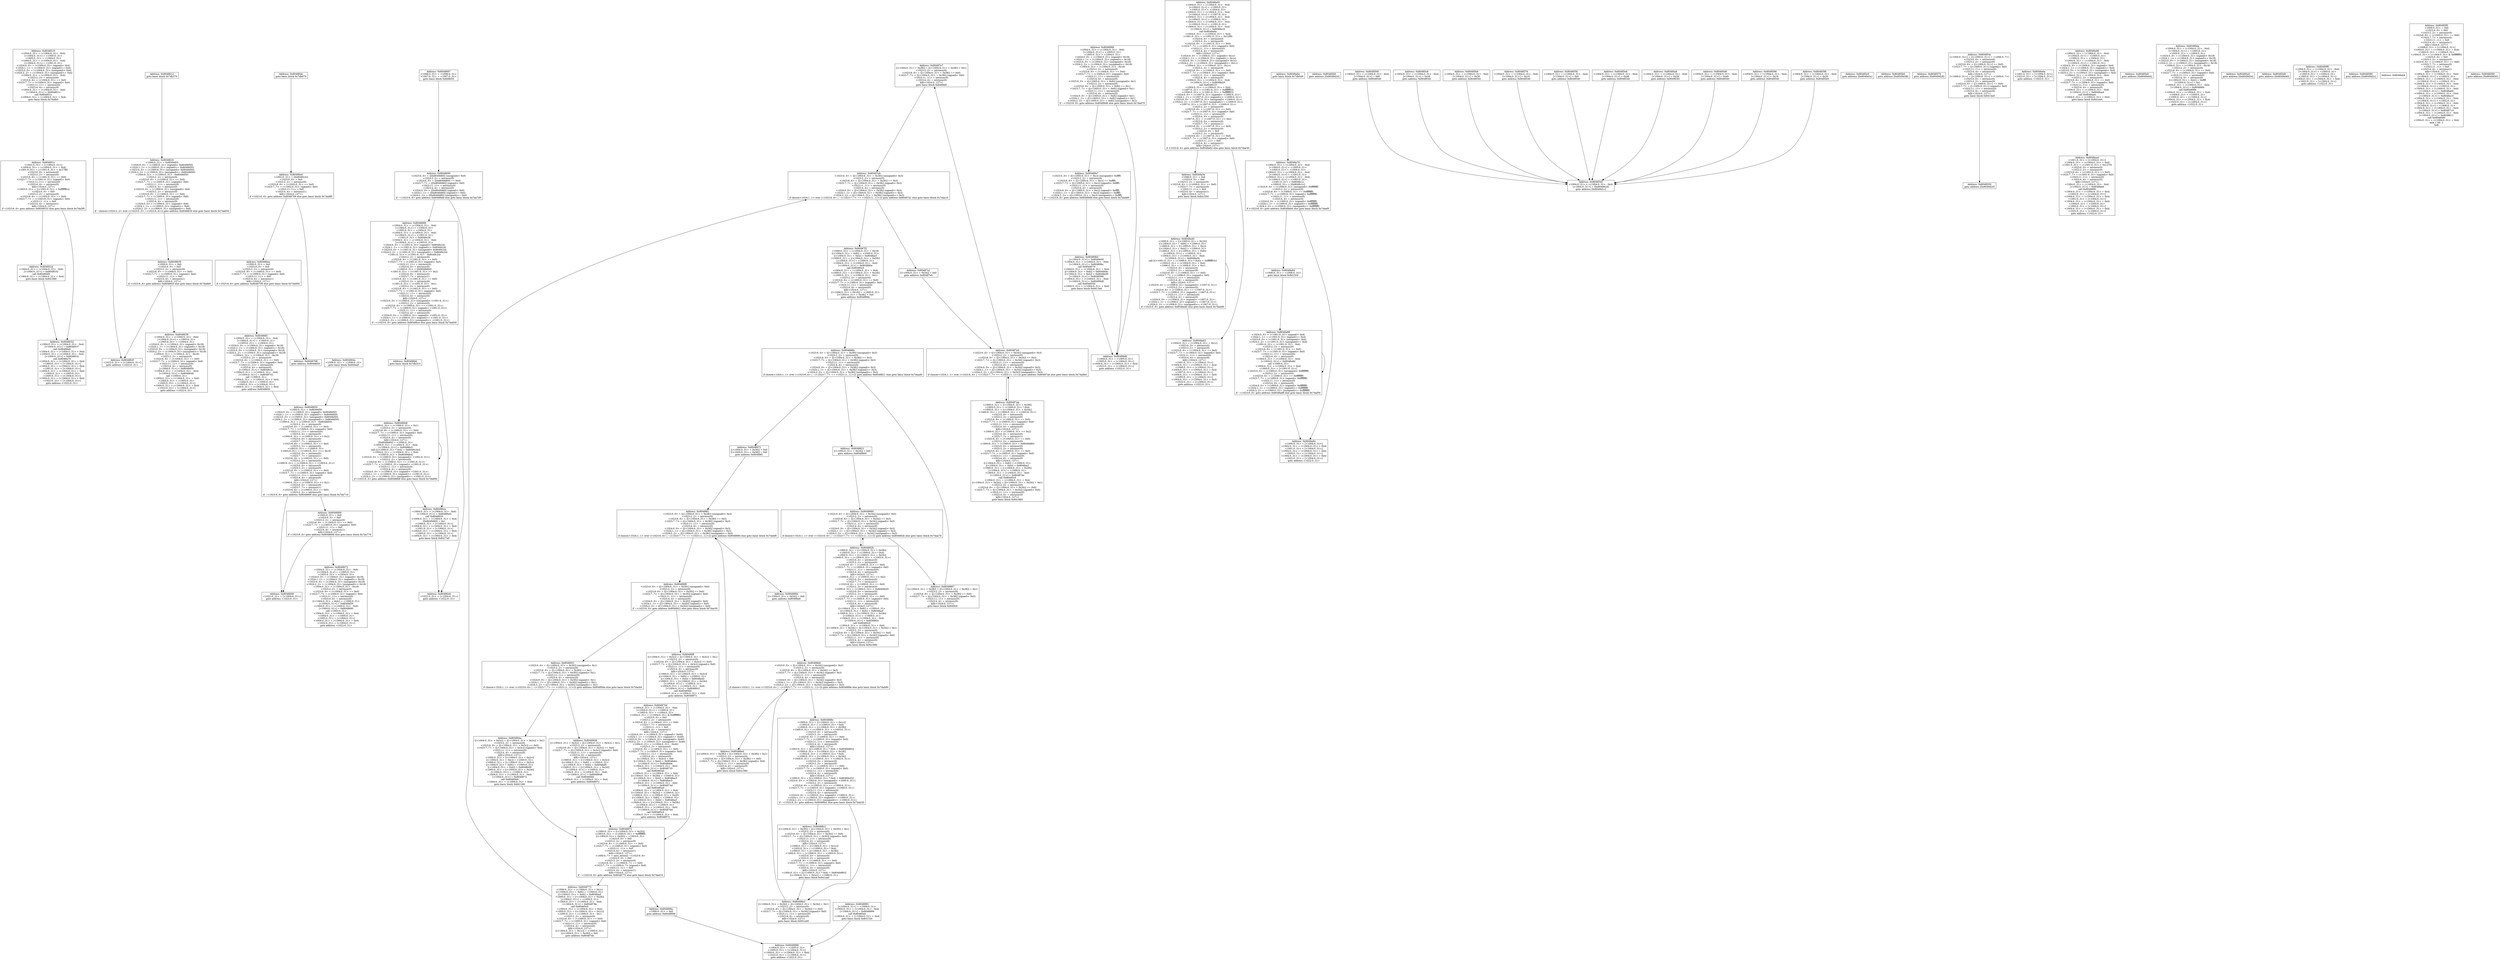 digraph Program0x7cbf80 {
basicBlock0x7da590 [shape=box,label="Address: 0x8048510\n<1004:0..31> = (<1004:0..31> - 0x4)\n[<1004:0..31>] = <1005:0..31>\n<1005:0..31> = <1004:0..31>\n<1004:0..31> = (<1004:0..31> - 0x4)\n[<1004:0..31>] = <1001:0..31>\n<1024:0..0> = (<1004:0..31> (signed)< 0x4)\n<1024:1..1> = (<1004:0..31> (signed)<= 0x4)\n<1023:0..0> = (<1004:0..31> (unsigned)< 0x4)\n<1024:2..2> = (<1004:0..31> (unsigned)<= 0x4)\n<1004:0..31> = (<1004:0..31> - 0x4)\n<1023:2..2> = intrinsic(0)\n<1023:6..6> = (<1004:0..31> == 0x0)\n<1023:7..7> = (<1004:0..31> (signed)< 0x0)\n<1023:11..11> = intrinsic(0)\n<1023:4..4> = intrinsic(0)\n<1004:0..31> = (<1004:0..31> - 0x4)\n[<1004:0..31>] = 0x804851c\ncall 0x804851c\n<1004:0..31> = (<1004:0..31> + 0x4)\ngoto basic block 0x7dafb0\n"];
basicBlock0x7da5f0 [shape=box,label="Address: 0x804852d\n<1004:0..31> = (<1004:0..31> - 0x4)\n[<1004:0..31>] = 0x8048532\ncall 0x8048560\n<1004:0..31> = (<1004:0..31> + 0x4)\ngoto basic block 0x841680\n"];
basicBlock0x7da650 [shape=box,label="Address: 0x804862f\n<1022:0..31> = [<1004:0..31>]\ngoto address <1022:0..31>\n"];
basicBlock0x7da6b0 [shape=box,label="Address: 0x8048639\n<1004:0..31> = (<1004:0..31> - 0x4)\n[<1004:0..31>] = <1005:0..31>\n<1005:0..31> = <1004:0..31>\n<1024:0..0> = (<1004:0..31> (signed)< 0x18)\n<1024:1..1> = (<1004:0..31> (signed)<= 0x18)\n<1023:0..0> = (<1004:0..31> (unsigned)< 0x18)\n<1024:2..2> = (<1004:0..31> (unsigned)<= 0x18)\n<1004:0..31> = (<1004:0..31> - 0x18)\n<1023:2..2> = intrinsic(0)\n<1023:6..6> = (<1004:0..31> == 0x0)\n<1023:7..7> = (<1004:0..31> (signed)< 0x0)\n<1023:11..11> = intrinsic(0)\n<1023:4..4> = intrinsic(0)\n[<1004:0..31>] = 0x8049d50\n<1004:0..31> = (<1004:0..31> - 0x4)\n[<1004:0..31>] = 0x8048648\ncall <1000:0..31>\n<1004:0..31> = (<1004:0..31> + 0x4)\n<1004:0..31> = <1005:0..31>\n<1005:0..31> = [<1004:0..31>]\n<1004:0..31> = (<1004:0..31> + 0x4)\n<1022:0..31> = [<1004:0..31>]\ngoto address <1022:0..31>\n"];
basicBlock0x7da710 [shape=box,label="Address: 0x8048668\n<1022:0..31> = [<1004:0..31>]\ngoto address <1022:0..31>\n"];
basicBlock0x7da770 [shape=box,label="Address: 0x8048672\n<1004:0..31> = (<1004:0..31> - 0x4)\n[<1004:0..31>] = <1005:0..31>\n<1005:0..31> = <1004:0..31>\n<1024:0..0> = (<1004:0..31> (signed)< 0x18)\n<1024:1..1> = (<1004:0..31> (signed)<= 0x18)\n<1023:0..0> = (<1004:0..31> (unsigned)< 0x18)\n<1024:2..2> = (<1004:0..31> (unsigned)<= 0x18)\n<1004:0..31> = (<1004:0..31> - 0x18)\n<1023:2..2> = intrinsic(0)\n<1023:6..6> = (<1004:0..31> == 0x0)\n<1023:7..7> = (<1004:0..31> (signed)< 0x0)\n<1023:11..11> = intrinsic(0)\n<1023:4..4> = intrinsic(0)\n[(<1004:0..31> + 0x4)] = <1000:0..31>\n[<1004:0..31>] = 0x8049d50\n<1004:0..31> = (<1004:0..31> - 0x4)\n[<1004:0..31>] = 0x8048685\ncall <1003:0..31>\n<1004:0..31> = (<1004:0..31> + 0x4)\n<1004:0..31> = <1005:0..31>\n<1005:0..31> = [<1004:0..31>]\n<1004:0..31> = (<1004:0..31> + 0x4)\n<1022:0..31> = [<1004:0..31>]\ngoto address <1022:0..31>\n"];
basicBlock0x7da7d0 [shape=box,label="Address: 0x8048699\n<1004:0..31> = (<1004:0..31> - 0x4)\n[<1004:0..31>] = <1005:0..31>\n<1005:0..31> = <1004:0..31>\n<1004:0..31> = (<1004:0..31> - 0x4)\n[<1004:0..31>] = <1001:0..31>\n<1001:0..31> = 0x8049c28\n<1004:0..31> = (<1004:0..31> - 0x4)\n[<1004:0..31>] = <1003:0..31>\n<1024:0..0> = (<1001:0..31> (signed)< 0x8049c24)\n<1024:1..1> = (<1001:0..31> (signed)<= 0x8049c24)\n<1023:0..0> = (<1001:0..31> (unsigned)< 0x8049c24)\n<1024:2..2> = (<1001:0..31> (unsigned)<= 0x8049c24)\n<1001:0..31> = (<1001:0..31> - 0x8049c24)\n<1023:2..2> = intrinsic(0)\n<1023:6..6> = (<1001:0..31> == 0x0)\n<1023:7..7> = (<1001:0..31> (signed)< 0x0)\n<1023:11..11> = intrinsic(0)\n<1023:4..4> = intrinsic(0)\n<1000:0..31> = [0x8049d64]\n<1001:0..31> = (<1001:0..31> >> 0x2)\n<1023:0..0> = intrinsic(0)\n<1023:7..7> = intrinsic(1)\n<1023:6..6> = (<1001:0..31> == 0x0)\n<1023:2..2> = intrinsic(0)\n<1001:0..31> = (<1001:0..31> - 0x1)\n<1023:2..2> = intrinsic(0)\n<1023:6..6> = (<1001:0..31> == 0x0)\n<1023:7..7> = (<1001:0..31> (signed)< 0x0)\n<1023:11..11> = intrinsic(0)\n<1023:4..4> = intrinsic(0)\nkill(<1024:0..127>)\n<1023:0..0> = (<1000:0..31> (unsigned)< <1001:0..31>)\n<1023:2..2> = intrinsic(0)\n<1023:6..6> = (<1000:0..31> == <1001:0..31>)\n<1023:7..7> = (<1000:0..31> (signed)< <1001:0..31>)\n<1023:11..11> = intrinsic(0)\n<1023:4..4> = intrinsic(0)\n<1024:0..0> = (<1000:0..31> (signed)< <1001:0..31>)\n<1024:1..1> = (<1000:0..31> (signed)<= <1001:0..31>)\n<1024:2..2> = (<1000:0..31> (unsigned)<= <1001:0..31>)\nif ~<1023:0..0> goto address 0x80486ce else goto basic block 0x7da830\n"];
basicBlock0x7da830 [shape=box,label="Address: 0x80486b6\ngoto basic block 0x7db310\n"];
basicBlock0x7da890 [shape=box,label="Address: 0x80486ce\n<1004:0..31> = (<1004:0..31> - 0x4)\n[<1004:0..31>] = 0x80486d3\ncall 0x8048620\n<1004:0..31> = (<1004:0..31> + 0x4)\n[0x8049d60] = 0x1\n<1000:0..31> = [<1004:0..31>]\n<1004:0..31> = (<1004:0..31> + 0x4)\n<1001:0..31> = [<1004:0..31>]\n<1004:0..31> = (<1004:0..31> + 0x4)\n<1005:0..31> = [<1004:0..31>]\n<1004:0..31> = (<1004:0..31> + 0x4)\ngoto basic block 0x8417a0\n"];
basicBlock0x7da8f0 [shape=box,label="Address: 0x80486ea\n<1000:0..31> = 0x0\n<1023:0..0> = 0x0\n<1023:2..2> = intrinsic(0)\n<1023:6..6> = (<1000:0..31> == 0x0)\n<1023:7..7> = (<1000:0..31> (signed)< 0x0)\n<1023:11..11> = 0x0\n<1023:4..4> = intrinsic(1)\nkill(<1024:0..127>)\nif <1023:6..6> goto address 0x8048708 else goto basic block 0x7da950\n"];
basicBlock0x7da950 [shape=box,label="Address: 0x80486f3\n<1004:0..31> = (<1004:0..31> - 0x4)\n[<1004:0..31>] = <1005:0..31>\n<1005:0..31> = <1004:0..31>\n<1024:0..0> = (<1004:0..31> (signed)< 0x18)\n<1024:1..1> = (<1004:0..31> (signed)<= 0x18)\n<1023:0..0> = (<1004:0..31> (unsigned)< 0x18)\n<1024:2..2> = (<1004:0..31> (unsigned)<= 0x18)\n<1004:0..31> = (<1004:0..31> - 0x18)\n<1023:2..2> = intrinsic(0)\n<1023:6..6> = (<1004:0..31> == 0x0)\n<1023:7..7> = (<1004:0..31> (signed)< 0x0)\n<1023:11..11> = intrinsic(0)\n<1023:4..4> = intrinsic(0)\n[<1004:0..31>] = 0x8049c2c\n<1004:0..31> = (<1004:0..31> - 0x4)\n[<1004:0..31>] = 0x8048702\ncall <1000:0..31>\n<1004:0..31> = (<1004:0..31> + 0x4)\n<1004:0..31> = <1005:0..31>\n<1005:0..31> = [<1004:0..31>]\n<1004:0..31> = (<1004:0..31> + 0x4)\ngoto address 0x8048650\n"];
basicBlock0x7da9b0 [shape=box,label="Address: 0x80487e7\n[(<1004:0..31> + 0x38)] = ([(<1004:0..31> + 0x38)] + 0x1)\n<1023:2..2> = intrinsic(0)\n<1023:6..6> = ([(<1004:0..31> + 0x38)] == 0x0)\n<1023:7..7> = ([(<1004:0..31> + 0x38)] (signed)< 0x0)\n<1023:11..11> = intrinsic(0)\n<1023:4..4> = intrinsic(0)\nkill(<1024:0..127>)\ngoto basic block 0x8489d0\n"];
basicBlock0x7daa10 [shape=box,label="Address: 0x80487f2\n<1000:0..31> = (<1004:0..31> + 0x18)\n[(<1004:0..31> + 0x8)] = <1000:0..31>\n[(<1004:0..31> + 0x4)] = 0x8048acf\n<1000:0..31> = [(<1004:0..31> + 0x28)]\n[<1004:0..31>] = <1000:0..31>\n<1004:0..31> = (<1004:0..31> - 0x4)\n[<1004:0..31>] = 0x804880e\ncall 0x80485c0\n<1004:0..31> = (<1004:0..31> + 0x4)\n<1000:0..31> = [(<1004:0..31> + 0x18)]\n<1000:0..31> = (<1000:0..31> - 0x1)\n<1023:2..2> = intrinsic(0)\n<1023:6..6> = (<1000:0..31> == 0x0)\n<1023:7..7> = (<1000:0..31> (signed)< 0x0)\n<1023:11..11> = intrinsic(0)\n<1023:4..4> = intrinsic(0)\nkill(<1024:0..127>)\n[(<1004:0..31> + 0x18)] = <1000:0..31>\n[(<1004:0..31> + 0x38)] = 0x0\ngoto address 0x804886b\n"];
basicBlock0x7daa70 [shape=box,label="Address: 0x8048867\n[(<1004:0..31> + 0x38)] = ([(<1004:0..31> + 0x38)] + 0x1)\n<1023:2..2> = intrinsic(0)\n<1023:6..6> = ([(<1004:0..31> + 0x38)] == 0x0)\n<1023:7..7> = ([(<1004:0..31> + 0x38)] (signed)< 0x0)\n<1023:11..11> = intrinsic(0)\n<1023:4..4> = intrinsic(0)\nkill(<1024:0..127>)\ngoto basic block 0x840fc0\n"];
basicBlock0x7daad0 [shape=box,label="Address: 0x8048872\n[(<1004:0..31> + 0x30)] = 0x0\n[(<1004:0..31> + 0x38)] = 0x0\ngoto address 0x80488f1\n"];
basicBlock0x7dab30 [shape=box,label="Address: 0x80488c2\n[(<1004:0..31> + 0x30)] = ([(<1004:0..31> + 0x30)] + 0x1)\n<1023:2..2> = intrinsic(0)\n<1023:6..6> = ([(<1004:0..31> + 0x30)] == 0x0)\n<1023:7..7> = ([(<1004:0..31> + 0x30)] (signed)< 0x0)\n<1023:11..11> = intrinsic(0)\n<1023:4..4> = intrinsic(0)\nkill(<1024:0..127>)\n<1000:0..31> = [(<1004:0..31> + 0x1c)]\n<1003:0..31> = (<1000:0..31> * 0x4)\n<1000:0..31> = [(<1004:0..31> + 0x38)]\n<1000:0..31> = (<1000:0..31> + <1003:0..31>)\n<1023:0..0> = intrinsic(0)\n<1023:2..2> = intrinsic(0)\n<1023:6..6> = (<1000:0..31> == 0x0)\n<1023:7..7> = (<1000:0..31> (signed)< 0x0)\n<1023:11..11> = intrinsic(0)\n<1023:4..4> = intrinsic(0)\nkill(<1024:0..127>)\n<1000:0..31> = [((<1000:0..31> * 0x4) + 0x8049d80)]\n[(<1004:0..31> + 0x2c)] = <1000:0..31>\ngoto basic block 0x841aa0\n"];
basicBlock0x7dab90 [shape=box,label="Address: 0x80488ed\n[(<1004:0..31> + 0x38)] = ([(<1004:0..31> + 0x38)] + 0x1)\n<1023:2..2> = intrinsic(0)\n<1023:6..6> = ([(<1004:0..31> + 0x38)] == 0x0)\n<1023:7..7> = ([(<1004:0..31> + 0x38)] (signed)< 0x0)\n<1023:11..11> = intrinsic(0)\n<1023:4..4> = intrinsic(0)\nkill(<1024:0..127>)\ngoto basic block 0x841080\n"];
basicBlock0x7dabf0 [shape=box,label="Address: 0x80488f8\n<1023:0..0> = ([(<1004:0..31> + 0x30)] (unsigned)< 0x0)\n<1023:2..2> = intrinsic(0)\n<1023:6..6> = ([(<1004:0..31> + 0x30)] == 0x0)\n<1023:7..7> = ([(<1004:0..31> + 0x30)] (signed)< 0x0)\n<1023:11..11> = intrinsic(0)\n<1023:4..4> = intrinsic(0)\n<1024:0..0> = ([(<1004:0..31> + 0x30)] (signed)< 0x0)\n<1024:1..1> = ([(<1004:0..31> + 0x30)] (signed)<= 0x0)\n<1024:2..2> = ([(<1004:0..31> + 0x30)] (unsigned)<= 0x0)\nif ~<1023:6..6> goto address 0x8048921 else goto basic block 0x7dac50\n"];
basicBlock0x7dac50 [shape=box,label="Address: 0x80488ff\n[(<1004:0..31> + 0x3c)] = ([(<1004:0..31> + 0x3c)] + 0x1)\n<1023:2..2> = intrinsic(0)\n<1023:6..6> = ([(<1004:0..31> + 0x3c)] == 0x0)\n<1023:7..7> = ([(<1004:0..31> + 0x3c)] (signed)< 0x0)\n<1023:11..11> = intrinsic(0)\n<1023:4..4> = intrinsic(0)\nkill(<1024:0..127>)\n<1000:0..31> = [(<1004:0..31> + 0x3c)]\n[(<1004:0..31> + 0x8)] = <1000:0..31>\n[(<1004:0..31> + 0x4)] = 0x8048ad2\n<1000:0..31> = [(<1004:0..31> + 0x24)]\n[<1004:0..31>] = <1000:0..31>\n<1004:0..31> = (<1004:0..31> - 0x4)\n[<1004:0..31>] = 0x804891f\ncall 0x80485b0\n<1004:0..31> = (<1004:0..31> + 0x4)\ngoto address 0x8048972\n"];
basicBlock0x7dacb0 [shape=box,label="Address: 0x8048928\n[(<1004:0..31> + 0x3c)] = ([(<1004:0..31> + 0x3c)] + 0x1)\n<1023:2..2> = intrinsic(0)\n<1023:6..6> = ([(<1004:0..31> + 0x3c)] == 0x0)\n<1023:7..7> = ([(<1004:0..31> + 0x3c)] (signed)< 0x0)\n<1023:11..11> = intrinsic(0)\n<1023:4..4> = intrinsic(0)\nkill(<1024:0..127>)\n<1000:0..31> = [(<1004:0..31> + 0x3c)]\n[(<1004:0..31> + 0x8)] = <1000:0..31>\n[(<1004:0..31> + 0x4)] = 0x8048af0\n<1000:0..31> = [(<1004:0..31> + 0x24)]\n[<1004:0..31>] = <1000:0..31>\n<1004:0..31> = (<1004:0..31> - 0x4)\n[<1004:0..31>] = 0x8048948\ncall 0x80485b0\n<1004:0..31> = (<1004:0..31> + 0x4)\ngoto address 0x8048972\n"];
basicBlock0x7dad10 [shape=box,label="Address: 0x804898a\n<1000:0..31> = 0x0\ngoto address 0x8048999\n"];
basicBlock0x7dad70 [shape=box,label="Address: 0x80489a7\n<1023:0..0> = ([(<1005:0..31> + 0xc)] (unsigned)< 0xffff)\n<1023:2..2> = intrinsic(0)\n<1023:6..6> = ([(<1005:0..31> + 0xc)] == 0xffff)\n<1023:7..7> = ([(<1005:0..31> + 0xc)] (signed)< 0xffff)\n<1023:11..11> = intrinsic(0)\n<1023:4..4> = intrinsic(0)\n<1024:0..0> = ([(<1005:0..31> + 0xc)] (signed)< 0xffff)\n<1024:1..1> = ([(<1005:0..31> + 0xc)] (signed)<= 0xffff)\n<1024:2..2> = ([(<1005:0..31> + 0xc)] (unsigned)<= 0xffff)\nif ~<1023:6..6> goto address 0x80489d8 else goto basic block 0x7dadd0\n"];
basicBlock0x7dadd0 [shape=box,label="Address: 0x80489b0\n[<1004:0..31>] = 0x8049e00\n<1004:0..31> = (<1004:0..31> - 0x4)\n[<1004:0..31>] = 0x80489bc\ncall 0x8048570\n<1004:0..31> = (<1004:0..31> + 0x4)\n[(<1004:0..31> + 0x8)] = 0x8049d4c\n[(<1004:0..31> + 0x4)] = 0x8049e00\n[<1004:0..31>] = 0x8048590\n<1004:0..31> = (<1004:0..31> - 0x4)\n[<1004:0..31>] = 0x80489d8\ncall 0x8048550\n<1004:0..31> = (<1004:0..31> + 0x4)\ngoto basic block 0x8413e0\n"];
basicBlock0x7dae30 [shape=box,label="Address: 0x8048a3e\n<1006:0..31> = 0x0\n<1023:0..0> = 0x0\n<1023:2..2> = intrinsic(0)\n<1023:6..6> = (<1006:0..31> == 0x0)\n<1023:7..7> = intrinsic(0)\n<1023:11..11> = 0x0\n<1023:4..4> = intrinsic(1)\nkill(<1024:0..127>)\ngoto basic block 0x841500\n"];
basicBlock0x7dae90 [shape=box,label="Address: 0x8048a62\n<1004:0..31> = (<1004:0..31> + 0x1c)\n<1023:0..0> = intrinsic(0)\n<1023:2..2> = intrinsic(0)\n<1023:6..6> = (<1004:0..31> == 0x0)\n<1023:7..7> = (<1004:0..31> (signed)< 0x0)\n<1023:11..11> = intrinsic(0)\n<1023:4..4> = intrinsic(0)\nkill(<1024:0..127>)\n<1001:0..31> = [<1004:0..31>]\n<1004:0..31> = (<1004:0..31> + 0x4)\n<1006:0..31> = [<1004:0..31>]\n<1004:0..31> = (<1004:0..31> + 0x4)\n<1007:0..31> = [<1004:0..31>]\n<1004:0..31> = (<1004:0..31> + 0x4)\n<1005:0..31> = [<1004:0..31>]\n<1004:0..31> = (<1004:0..31> + 0x4)\n<1022:0..31> = [<1004:0..31>]\ngoto address <1022:0..31>\n"];
basicBlock0x7daef0 [shape=box,label="Address: 0x8048a84\n<1006:0..31> = <1006:0..31>\ngoto basic block 0x8415c0\n"];
basicBlock0x7daf50 [shape=box,label="Address: 0x8048a94\n<1000:0..31> = [<1004:0..31>]\n<1004:0..31> = (<1004:0..31> + 0x4)\n<1001:0..31> = [<1004:0..31>]\n<1004:0..31> = (<1004:0..31> + 0x4)\n<1005:0..31> = [<1004:0..31>]\n<1004:0..31> = (<1004:0..31> + 0x4)\n<1022:0..31> = [<1004:0..31>]\ngoto address <1022:0..31>\n"];
basicBlock0x7dafb0 [shape=box,label="Address: 0x804851c\n<1001:0..31> = [<1004:0..31>]\n<1004:0..31> = (<1004:0..31> + 0x4)\n<1001:0..31> = (<1001:0..31> + 0x17f8)\n<1023:0..0> = intrinsic(0)\n<1023:2..2> = intrinsic(0)\n<1023:6..6> = (<1001:0..31> == 0x0)\n<1023:7..7> = (<1001:0..31> (signed)< 0x0)\n<1023:11..11> = intrinsic(0)\n<1023:4..4> = intrinsic(0)\nkill(<1024:0..127>)\n<1003:0..31> = [(<1001:0..31> + 0xfffffffc)]\n<1023:0..0> = 0x0\n<1023:2..2> = intrinsic(0)\n<1023:6..6> = (<1003:0..31> == 0x0)\n<1023:7..7> = (<1003:0..31> (signed)< 0x0)\n<1023:11..11> = 0x0\n<1023:4..4> = intrinsic(1)\nkill(<1024:0..127>)\nif <1023:6..6> goto address 0x8048532 else goto basic block 0x7da5f0\n"];
basicBlock0x7db010 [shape=box,label="Address: 0x8048560\ngoto address [0x8049d24]\n"];
basicBlock0x7db070 [shape=box,label="Address: 0x80486e0\n<1002:0..31> = [0x8049c2c]\n<1023:0..0> = 0x0\n<1023:2..2> = intrinsic(0)\n<1023:6..6> = (<1002:0..31> == 0x0)\n<1023:7..7> = (<1002:0..31> (signed)< 0x0)\n<1023:11..11> = 0x0\n<1023:4..4> = intrinsic(1)\nkill(<1024:0..127>)\nif <1023:6..6> goto address 0x8048708 else goto basic block 0x7da8f0\n"];
basicBlock0x7db0d0 [shape=box,label="Address: 0x8048a70\n<1004:0..31> = (<1004:0..31> - 0x4)\n[<1004:0..31>] = <1005:0..31>\n<1005:0..31> = <1004:0..31>\n<1004:0..31> = (<1004:0..31> - 0x4)\n[<1004:0..31>] = <1001:0..31>\n<1004:0..31> = (<1004:0..31> - 0x4)\n[<1004:0..31>] = <1003:0..31>\n<1001:0..31> = 0x8049c1c\n<1000:0..31> = [0x8049c1c]\n<1023:0..0> = (<1000:0..31> (unsigned)< 0xffffffff)\n<1023:2..2> = intrinsic(0)\n<1023:6..6> = (<1000:0..31> == 0xffffffff)\n<1023:7..7> = (<1000:0..31> (signed)< 0xffffffff)\n<1023:11..11> = intrinsic(0)\n<1023:4..4> = intrinsic(0)\n<1024:0..0> = (<1000:0..31> (signed)< 0xffffffff)\n<1024:1..1> = (<1000:0..31> (signed)<= 0xffffffff)\n<1024:2..2> = (<1000:0..31> (unsigned)<= 0xffffffff)\nif <1023:6..6> goto address 0x8048a94 else goto basic block 0x7daef0\n"];
basicBlock0x7db130 [shape=box,label="Address: 0x8048540\n<1004:0..31> = (<1004:0..31> - 0x4)\n[<1004:0..31>] = [0x8049d18]\ngoto address [0x8049d1c]\n"];
basicBlock0x7db190 [shape=box,label="Address: 0x8048630\n<1000:0..31> = 0x0\n<1023:0..0> = 0x0\n<1023:2..2> = intrinsic(0)\n<1023:6..6> = (<1000:0..31> == 0x0)\n<1023:7..7> = (<1000:0..31> (signed)< 0x0)\n<1023:11..11> = 0x0\n<1023:4..4> = intrinsic(1)\nkill(<1024:0..127>)\nif <1023:6..6> goto address 0x804862f else goto basic block 0x7da6b0\n"];
basicBlock0x7db1f0 [shape=box,label="Address: 0x804864a\n<1006:0..31> = <1006:0..31>\ngoto basic block 0x840ea0\n"];
basicBlock0x7db250 [shape=box,label="Address: 0x8048669\n<1003:0..31> = 0x0\n<1023:0..0> = 0x0\n<1023:2..2> = intrinsic(0)\n<1023:6..6> = (<1003:0..31> == 0x0)\n<1023:7..7> = (<1003:0..31> (signed)< 0x0)\n<1023:11..11> = 0x0\n<1023:4..4> = intrinsic(1)\nkill(<1024:0..127>)\nif <1023:6..6> goto address 0x8048668 else goto basic block 0x7da770\n"];
basicBlock0x7db2b0 [shape=box,label="Address: 0x8048687\n<1006:0..31> = <1006:0..31>\n<1007:0..31> = <1007:0..31>\ngoto basic block 0x848b50\n"];
basicBlock0x7db310 [shape=box,label="Address: 0x80486b8\n<1000:0..31> = (<1000:0..31> + 0x1)\n<1023:2..2> = intrinsic(0)\n<1023:6..6> = (<1000:0..31> == 0x0)\n<1023:7..7> = (<1000:0..31> (signed)< 0x0)\n<1023:11..11> = intrinsic(0)\n<1023:4..4> = intrinsic(0)\nkill(<1024:0..127>)\n[0x8049d64] = <1000:0..31>\n<1004:0..31> = (<1004:0..31> - 0x4)\n[<1004:0..31>] = 0x80486c5\ncall [((<1000:0..31> * 0x4) + 0x8049c24)]\n<1004:0..31> = (<1004:0..31> + 0x4)\n<1000:0..31> = [0x8049d64]\n<1023:0..0> = (<1000:0..31> (unsigned)< <1001:0..31>)\n<1023:2..2> = intrinsic(0)\n<1023:6..6> = (<1000:0..31> == <1001:0..31>)\n<1023:7..7> = (<1000:0..31> (signed)< <1001:0..31>)\n<1023:11..11> = intrinsic(0)\n<1023:4..4> = intrinsic(0)\n<1024:0..0> = (<1000:0..31> (signed)< <1001:0..31>)\n<1024:1..1> = (<1000:0..31> (signed)<= <1001:0..31>)\n<1024:2..2> = (<1000:0..31> (unsigned)<= <1001:0..31>)\nif <1023:0..0> goto address 0x80486b8 else goto basic block 0x7da890\n"];
basicBlock0x7db370 [shape=box,label="Address: 0x8048620\n<1000:0..31> = 0x8049d53\n<1024:0..0> = (<1000:0..31> (signed)< 0x8049d50)\n<1024:1..1> = (<1000:0..31> (signed)<= 0x8049d50)\n<1023:0..0> = (<1000:0..31> (unsigned)< 0x8049d50)\n<1024:2..2> = (<1000:0..31> (unsigned)<= 0x8049d50)\n<1000:0..31> = (<1000:0..31> - 0x8049d50)\n<1023:2..2> = intrinsic(0)\n<1023:6..6> = (<1000:0..31> == 0x0)\n<1023:7..7> = (<1000:0..31> (signed)< 0x0)\n<1023:11..11> = intrinsic(0)\n<1023:4..4> = intrinsic(0)\n<1023:0..0> = (<1000:0..31> (unsigned)< 0x6)\n<1023:2..2> = intrinsic(0)\n<1023:6..6> = (<1000:0..31> == 0x6)\n<1023:7..7> = (<1000:0..31> (signed)< 0x6)\n<1023:11..11> = intrinsic(0)\n<1023:4..4> = intrinsic(0)\n<1024:0..0> = (<1000:0..31> (signed)< 0x6)\n<1024:1..1> = (<1000:0..31> (signed)<= 0x6)\n<1024:2..2> = (<1000:0..31> (unsigned)<= 0x6)\nif ~choice(<1024:2..2> over (<1023:0..0> | <1023:6..6>)) goto address 0x8048630 else goto basic block 0x7da650\n"];
basicBlock0x7db3d0 [shape=box,label="Address: 0x80486de\ngoto basic block 0x7db070\n"];
basicBlock0x7db430 [shape=box,label="Address: 0x8048708\ngoto address 0x8048650\n"];
basicBlock0x840ea0 [shape=box,label="Address: 0x8048650\n<1000:0..31> = 0x8049d50\n<1024:0..0> = (<1000:0..31> (signed)< 0x8049d50)\n<1024:1..1> = (<1000:0..31> (signed)<= 0x8049d50)\n<1023:0..0> = (<1000:0..31> (unsigned)< 0x8049d50)\n<1024:2..2> = (<1000:0..31> (unsigned)<= 0x8049d50)\n<1000:0..31> = (<1000:0..31> - 0x8049d50)\n<1023:2..2> = intrinsic(0)\n<1023:6..6> = (<1000:0..31> == 0x0)\n<1023:7..7> = (<1000:0..31> (signed)< 0x0)\n<1023:11..11> = intrinsic(0)\n<1023:4..4> = intrinsic(0)\n<1000:0..31> = (<1000:0..31> >> 0x2)\n<1023:0..0> = intrinsic(0)\n<1023:7..7> = intrinsic(1)\n<1023:6..6> = (<1000:0..31> == 0x0)\n<1023:2..2> = intrinsic(0)\n<1003:0..31> = <1000:0..31>\n<1003:0..31> = (<1003:0..31> >>> 0x1f)\n<1023:0..0> = intrinsic(0)\n<1023:7..7> = intrinsic(1)\n<1023:6..6> = (<1003:0..31> == 0x0)\n<1023:2..2> = intrinsic(0)\n<1000:0..31> = (<1000:0..31> + <1003:0..31>)\n<1023:0..0> = intrinsic(0)\n<1023:2..2> = intrinsic(0)\n<1023:6..6> = (<1000:0..31> == 0x0)\n<1023:7..7> = (<1000:0..31> (signed)< 0x0)\n<1023:11..11> = intrinsic(0)\n<1023:4..4> = intrinsic(0)\nkill(<1024:0..127>)\n<1000:0..31> = (<1000:0..31> >> 0x1)\n<1023:0..0> = intrinsic(0)\n<1023:7..7> = intrinsic(1)\n<1023:6..6> = (<1000:0..31> == 0x0)\n<1023:2..2> = intrinsic(0)\nif ~<1023:6..6> goto address 0x8048669 else goto basic block 0x7da710\n"];
basicBlock0x840f00 [shape=box,label="Address: 0x80487a1\n[(<1004:0..31> + 0x34)] = 0x0\ngoto address 0x80487e0\n"];
basicBlock0x840f60 [shape=box,label="Address: 0x80485c0\ngoto address [0x8049d3c]\n"];
basicBlock0x840fc0 [shape=box,label="Address: 0x804886b\n<1023:0..0> = ([(<1004:0..31> + 0x38)] (unsigned)< 0x3)\n<1023:2..2> = intrinsic(0)\n<1023:6..6> = ([(<1004:0..31> + 0x38)] == 0x3)\n<1023:7..7> = ([(<1004:0..31> + 0x38)] (signed)< 0x3)\n<1023:11..11> = intrinsic(0)\n<1023:4..4> = intrinsic(0)\n<1024:0..0> = ([(<1004:0..31> + 0x38)] (signed)< 0x3)\n<1024:1..1> = ([(<1004:0..31> + 0x38)] (signed)<= 0x3)\n<1024:2..2> = ([(<1004:0..31> + 0x38)] (unsigned)<= 0x3)\nif choice(<1024:1..1> over (<1023:6..6> | ~(<1023:7..7> == <1023:11..11>))) goto address 0x8048821 else goto basic block 0x7daad0\n"];
basicBlock0x841020 [shape=box,label="Address: 0x8048821\n[(<1004:0..31> + 0x34)] = 0x0\ngoto address 0x8048860\n"];
basicBlock0x841080 [shape=box,label="Address: 0x80488f1\n<1023:0..0> = ([(<1004:0..31> + 0x38)] (unsigned)< 0x3)\n<1023:2..2> = intrinsic(0)\n<1023:6..6> = ([(<1004:0..31> + 0x38)] == 0x3)\n<1023:7..7> = ([(<1004:0..31> + 0x38)] (signed)< 0x3)\n<1023:11..11> = intrinsic(0)\n<1023:4..4> = intrinsic(0)\n<1024:0..0> = ([(<1004:0..31> + 0x38)] (signed)< 0x3)\n<1024:1..1> = ([(<1004:0..31> + 0x38)] (signed)<= 0x3)\n<1024:2..2> = ([(<1004:0..31> + 0x38)] (unsigned)<= 0x3)\nif choice(<1024:1..1> over (<1023:6..6> | ~(<1023:7..7> == <1023:11..11>))) goto address 0x8048884 else goto basic block 0x7dabf0\n"];
basicBlock0x8410e0 [shape=box,label="Address: 0x8048884\n[(<1004:0..31> + 0x34)] = 0x0\ngoto address 0x80488e6\n"];
basicBlock0x841140 [shape=box,label="Address: 0x804888e\n<1000:0..31> = [(<1004:0..31> + 0x1c)]\n<1003:0..31> = (<1000:0..31> * 0x4)\n<1000:0..31> = [(<1004:0..31> + 0x38)]\n<1000:0..31> = (<1000:0..31> + <1003:0..31>)\n<1023:0..0> = intrinsic(0)\n<1023:2..2> = intrinsic(0)\n<1023:6..6> = (<1000:0..31> == 0x0)\n<1023:7..7> = (<1000:0..31> (signed)< 0x0)\n<1023:11..11> = intrinsic(0)\n<1023:4..4> = intrinsic(0)\nkill(<1024:0..127>)\n<1003:0..31> = [((<1000:0..31> * 0x4) + 0x8049d80)]\n<1000:0..31> = [(<1004:0..31> + 0x18)]\n<1002:0..31> = (<1000:0..31> * 0x4)\n<1000:0..31> = [(<1004:0..31> + 0x34)]\n<1000:0..31> = (<1000:0..31> + <1002:0..31>)\n<1023:0..0> = intrinsic(0)\n<1023:2..2> = intrinsic(0)\n<1023:6..6> = (<1000:0..31> == 0x0)\n<1023:7..7> = (<1000:0..31> (signed)< 0x0)\n<1023:11..11> = intrinsic(0)\n<1023:4..4> = intrinsic(0)\nkill(<1024:0..127>)\n<1000:0..31> = [((<1000:0..31> * 0x4) + 0x8049dc0)]\n<1023:0..0> = (<1003:0..31> (unsigned)< <1000:0..31>)\n<1023:2..2> = intrinsic(0)\n<1023:6..6> = (<1003:0..31> == <1000:0..31>)\n<1023:7..7> = (<1003:0..31> (signed)< <1000:0..31>)\n<1023:11..11> = intrinsic(0)\n<1023:4..4> = intrinsic(0)\n<1024:0..0> = (<1003:0..31> (signed)< <1000:0..31>)\n<1024:1..1> = (<1003:0..31> (signed)<= <1000:0..31>)\n<1024:2..2> = (<1003:0..31> (unsigned)<= <1000:0..31>)\nif ~<1023:6..6> goto address 0x80488e2 else goto basic block 0x7dab30\n"];
basicBlock0x8411a0 [shape=box,label="Address: 0x8048921\n<1023:0..0> = ([(<1004:0..31> + 0x30)] (unsigned)< 0x1)\n<1023:2..2> = intrinsic(0)\n<1023:6..6> = ([(<1004:0..31> + 0x30)] == 0x1)\n<1023:7..7> = ([(<1004:0..31> + 0x30)] (signed)< 0x1)\n<1023:11..11> = intrinsic(0)\n<1023:4..4> = intrinsic(0)\n<1024:0..0> = ([(<1004:0..31> + 0x30)] (signed)< 0x1)\n<1024:1..1> = ([(<1004:0..31> + 0x30)] (signed)<= 0x1)\n<1024:2..2> = ([(<1004:0..31> + 0x30)] (unsigned)<= 0x1)\nif choice(<1024:1..1> over (<1023:6..6> | ~(<1023:7..7> == <1023:11..11>))) goto address 0x804894a else goto basic block 0x7dacb0\n"];
basicBlock0x841200 [shape=box,label="Address: 0x80485b0\ngoto address [0x8049d38]\n"];
basicBlock0x841260 [shape=box,label="Address: 0x8048972\n<1000:0..31> = [(<1004:0..31> + 0x20)]\n<1003:0..31> = (<1000:0..31> + 0xffffffff)\n[(<1004:0..31> + 0x20)] = <1003:0..31>\n<1023:0..0> = 0x0\n<1023:2..2> = intrinsic(0)\n<1023:6..6> = (<1000:0..31> == 0x0)\n<1023:7..7> = (<1000:0..31> (signed)< 0x0)\n<1023:11..11> = 0x0\n<1023:4..4> = intrinsic(1)\nkill(<1024:0..127>)\n<1000:0..7> = zero_extend ~<1023:6..6>\n<1023:0..0> = 0x0\n<1023:2..2> = intrinsic(0)\n<1023:6..6> = (<1000:0..7> == 0x0)\n<1023:7..7> = (<1000:0..7> (signed)< 0x0)\n<1023:11..11> = 0x0\n<1023:4..4> = intrinsic(1)\nkill(<1024:0..127>)\nif ~<1023:6..6> goto address 0x8048772 else goto basic block 0x7dad10\n"];
basicBlock0x8412c0 [shape=box,label="Address: 0x804894a\n[(<1004:0..31> + 0x3c)] = ([(<1004:0..31> + 0x3c)] + 0x1)\n<1023:2..2> = intrinsic(0)\n<1023:6..6> = ([(<1004:0..31> + 0x3c)] == 0x0)\n<1023:7..7> = ([(<1004:0..31> + 0x3c)] (signed)< 0x0)\n<1023:11..11> = intrinsic(0)\n<1023:4..4> = intrinsic(0)\nkill(<1024:0..127>)\n<1000:0..31> = [(<1004:0..31> + 0x2c)]\n[(<1004:0..31> + 0xc)] = <1000:0..31>\n<1000:0..31> = [(<1004:0..31> + 0x3c)]\n[(<1004:0..31> + 0x8)] = <1000:0..31>\n[(<1004:0..31> + 0x4)] = 0x8048b09\n<1000:0..31> = [(<1004:0..31> + 0x24)]\n[<1004:0..31>] = <1000:0..31>\n<1004:0..31> = (<1004:0..31> - 0x4)\n[<1004:0..31>] = 0x8048972\ncall 0x80485b0\n<1004:0..31> = (<1004:0..31> + 0x4)\ngoto basic block 0x841260\n"];
basicBlock0x841320 [shape=box,label="Address: 0x8048999\n<1004:0..31> = <1005:0..31>\n<1005:0..31> = [<1004:0..31>]\n<1004:0..31> = (<1004:0..31> + 0x4)\n<1022:0..31> = [<1004:0..31>]\ngoto address <1022:0..31>\n"];
basicBlock0x841380 [shape=box,label="Address: 0x8048991\n[<1004:0..31>] = <1000:0..31>\n<1004:0..31> = (<1004:0..31> - 0x4)\n[<1004:0..31>] = 0x8048999\ncall 0x80485e0\n<1004:0..31> = (<1004:0..31> + 0x4)\ngoto basic block 0x841320\n"];
basicBlock0x8413e0 [shape=box,label="Address: 0x80489d8\n<1004:0..31> = <1005:0..31>\n<1005:0..31> = [<1004:0..31>]\n<1004:0..31> = (<1004:0..31> + 0x4)\n<1022:0..31> = [<1004:0..31>]\ngoto address <1022:0..31>\n"];
basicBlock0x841440 [shape=box,label="Address: 0x8048570\ngoto address [0x8049d28]\n"];
basicBlock0x8414a0 [shape=box,label="Address: 0x8048550\ngoto address [0x8049d20]\n"];
basicBlock0x841500 [shape=box,label="Address: 0x8048a40\n<1000:0..31> = [(<1005:0..31> + 0x10)]\n[(<1004:0..31> + 0x8)] = <1000:0..31>\n<1000:0..31> = [(<1005:0..31> + 0xc)]\n[(<1004:0..31> + 0x4)] = <1000:0..31>\n<1000:0..31> = [(<1005:0..31> + 0x8)]\n[<1004:0..31>] = <1000:0..31>\n<1004:0..31> = (<1004:0..31> - 0x4)\n[<1004:0..31>] = 0x8048a5b\ncall [((<1001:0..31> + (<1006:0..31> * 0x4)) + 0xffffff03)]\n<1004:0..31> = (<1004:0..31> + 0x4)\n<1006:0..31> = (<1006:0..31> + 0x1)\n<1023:0..0> = intrinsic(0)\n<1023:2..2> = intrinsic(0)\n<1023:6..6> = (<1006:0..31> == 0x0)\n<1023:7..7> = (<1006:0..31> (signed)< 0x0)\n<1023:11..11> = intrinsic(0)\n<1023:4..4> = intrinsic(0)\nkill(<1024:0..127>)\n<1023:0..0> = (<1006:0..31> (unsigned)< <1007:0..31>)\n<1023:2..2> = intrinsic(0)\n<1023:6..6> = (<1006:0..31> == <1007:0..31>)\n<1023:7..7> = (<1006:0..31> (signed)< <1007:0..31>)\n<1023:11..11> = intrinsic(0)\n<1023:4..4> = intrinsic(0)\n<1024:0..0> = (<1006:0..31> (signed)< <1007:0..31>)\n<1024:1..1> = (<1006:0..31> (signed)<= <1007:0..31>)\n<1024:2..2> = (<1006:0..31> (unsigned)<= <1007:0..31>)\nif <1023:0..0> goto address 0x8048a40 else goto basic block 0x7dae90\n"];
basicBlock0x841560 [shape=box,label="Address: 0x8048a6a\n<1001:0..31> = [<1004:0..31>]\n<1022:0..31> = [<1004:0..31>]\ngoto address <1022:0..31>\n"];
basicBlock0x8415c0 [shape=box,label="Address: 0x8048a88\n<1024:0..0> = (<1001:0..31> (signed)< 0x4)\n<1024:1..1> = (<1001:0..31> (signed)<= 0x4)\n<1023:0..0> = (<1001:0..31> (unsigned)< 0x4)\n<1024:2..2> = (<1001:0..31> (unsigned)<= 0x4)\n<1001:0..31> = (<1001:0..31> - 0x4)\n<1023:2..2> = intrinsic(0)\n<1023:6..6> = (<1001:0..31> == 0x0)\n<1023:7..7> = (<1001:0..31> (signed)< 0x0)\n<1023:11..11> = intrinsic(0)\n<1023:4..4> = intrinsic(0)\n<1004:0..31> = (<1004:0..31> - 0x4)\n[<1004:0..31>] = 0x8048a8d\ncall <1000:0..31>\n<1004:0..31> = (<1004:0..31> + 0x4)\n<1000:0..31> = [<1001:0..31>]\n<1023:0..0> = (<1000:0..31> (unsigned)< 0xffffffff)\n<1023:2..2> = intrinsic(0)\n<1023:6..6> = (<1000:0..31> == 0xffffffff)\n<1023:7..7> = (<1000:0..31> (signed)< 0xffffffff)\n<1023:11..11> = intrinsic(0)\n<1023:4..4> = intrinsic(0)\n<1024:0..0> = (<1000:0..31> (signed)< 0xffffffff)\n<1024:1..1> = (<1000:0..31> (signed)<= 0xffffffff)\n<1024:2..2> = (<1000:0..31> (unsigned)<= 0xffffffff)\nif ~<1023:6..6> goto address 0x8048a88 else goto basic block 0x7daf50\n"];
basicBlock0x841620 [shape=box,label="Address: 0x8048a98\n<1004:0..31> = (<1004:0..31> - 0x4)\n[<1004:0..31>] = <1005:0..31>\n<1005:0..31> = <1004:0..31>\n<1004:0..31> = (<1004:0..31> - 0x4)\n[<1004:0..31>] = <1001:0..31>\n<1024:0..0> = (<1004:0..31> (signed)< 0x4)\n<1024:1..1> = (<1004:0..31> (signed)<= 0x4)\n<1023:0..0> = (<1004:0..31> (unsigned)< 0x4)\n<1024:2..2> = (<1004:0..31> (unsigned)<= 0x4)\n<1004:0..31> = (<1004:0..31> - 0x4)\n<1023:2..2> = intrinsic(0)\n<1023:6..6> = (<1004:0..31> == 0x0)\n<1023:7..7> = (<1004:0..31> (signed)< 0x0)\n<1023:11..11> = intrinsic(0)\n<1023:4..4> = intrinsic(0)\n<1004:0..31> = (<1004:0..31> - 0x4)\n[<1004:0..31>] = 0x8048aa4\ncall 0x8048aa4\n<1004:0..31> = (<1004:0..31> + 0x4)\ngoto basic block 0x841e00\n"];
basicBlock0x841680 [shape=box,label="Address: 0x8048532\n<1004:0..31> = (<1004:0..31> - 0x4)\n[<1004:0..31>] = 0x8048537\ncall 0x80486e0\n<1004:0..31> = (<1004:0..31> + 0x4)\n<1004:0..31> = (<1004:0..31> - 0x4)\n[<1004:0..31>] = 0x804853c\ncall 0x8048a70\n<1004:0..31> = (<1004:0..31> + 0x4)\n<1000:0..31> = [<1004:0..31>]\n<1004:0..31> = (<1004:0..31> + 0x4)\n<1001:0..31> = [<1004:0..31>]\n<1004:0..31> = (<1004:0..31> + 0x4)\n<1004:0..31> = <1005:0..31>\n<1005:0..31> = [<1004:0..31>]\n<1004:0..31> = (<1004:0..31> + 0x4)\n<1022:0..31> = [<1004:0..31>]\ngoto address <1022:0..31>\n"];
basicBlock0x8416e0 [shape=box,label="Address: 0x8048566\n<1004:0..31> = (<1004:0..31> - 0x4)\n[<1004:0..31>] = 0x8\ngoto address 0x8048540\n"];
basicBlock0x841740 [shape=box,label="Address: 0x804854c\n[<1000:0..31>] = ([<1000:0..31>] + <1000:0..7>)\n<1023:0..0> = intrinsic(0)\n<1023:2..2> = intrinsic(0)\n<1023:6..6> = ([<1000:0..31>] == 0x0)\n<1023:7..7> = ([<1000:0..31>] (signed)< 0x0)\n<1023:11..11> = intrinsic(0)\n<1023:4..4> = intrinsic(0)\nkill(<1024:0..127>)\n[<1000:0..31>] = ([<1000:0..31>] + <1000:0..7>)\n<1023:0..0> = intrinsic(0)\n<1023:2..2> = intrinsic(0)\n<1023:6..6> = ([<1000:0..31>] == 0x0)\n<1023:7..7> = ([<1000:0..31>] (signed)< 0x0)\n<1023:11..11> = intrinsic(0)\n<1023:4..4> = intrinsic(0)\nkill(<1024:0..127>)\ngoto basic block 0x8414a0\n"];
basicBlock0x8417a0 [shape=box,label="Address: 0x80486dd\n<1022:0..31> = [<1004:0..31>]\ngoto address <1022:0..31>\n"];
basicBlock0x841800 [shape=box,label="Address: 0x804870d\n<1004:0..31> = (<1004:0..31> - 0x4)\n[<1004:0..31>] = <1005:0..31>\n<1005:0..31> = <1004:0..31>\n<1004:0..31> = (<1004:0..31> & 0xfffffff0)\n<1023:0..0> = 0x0\n<1023:2..2> = intrinsic(0)\n<1023:6..6> = (<1004:0..31> == 0x0)\n<1023:7..7> = intrinsic(0)\n<1023:11..11> = 0x0\n<1023:4..4> = intrinsic(1)\nkill(<1024:0..127>)\n<1024:0..0> = (<1004:0..31> (signed)< 0x40)\n<1024:1..1> = (<1004:0..31> (signed)<= 0x40)\n<1023:0..0> = (<1004:0..31> (unsigned)< 0x40)\n<1024:2..2> = (<1004:0..31> (unsigned)<= 0x40)\n<1004:0..31> = (<1004:0..31> - 0x40)\n<1023:2..2> = intrinsic(0)\n<1023:6..6> = (<1004:0..31> == 0x0)\n<1023:7..7> = (<1004:0..31> (signed)< 0x0)\n<1023:11..11> = intrinsic(0)\n<1023:4..4> = intrinsic(0)\n[(<1004:0..31> + 0x3c)] = 0x0\n[(<1004:0..31> + 0x4)] = 0x8048abc\n[<1004:0..31>] = 0x8048abe\n<1004:0..31> = (<1004:0..31> - 0x4)\n[<1004:0..31>] = 0x8048735\ncall 0x80485a0\n<1004:0..31> = (<1004:0..31> + 0x4)\n[(<1004:0..31> + 0x28)] = <1000:0..31>\n[(<1004:0..31> + 0x4)] = 0x8048ac3\n[<1004:0..31>] = 0x8048ac5\n<1004:0..31> = (<1004:0..31> - 0x4)\n[<1004:0..31>] = 0x804874d\ncall 0x80485a0\n<1004:0..31> = (<1004:0..31> + 0x4)\n[(<1004:0..31> + 0x24)] = <1000:0..31>\n<1000:0..31> = (<1004:0..31> + 0x20)\n[(<1004:0..31> + 0x8)] = <1000:0..31>\n[(<1004:0..31> + 0x4)] = 0x8048acf\n<1000:0..31> = [(<1004:0..31> + 0x28)]\n[<1004:0..31>] = <1000:0..31>\n<1004:0..31> = (<1004:0..31> - 0x4)\n[<1004:0..31>] = 0x804876d\ncall 0x80485c0\n<1004:0..31> = (<1004:0..31> + 0x4)\ngoto address 0x8048972\n"];
basicBlock0x841860 [shape=box,label="Address: 0x80487e0\n<1023:0..0> = ([(<1004:0..31> + 0x34)] (unsigned)< 0x3)\n<1023:2..2> = intrinsic(0)\n<1023:6..6> = ([(<1004:0..31> + 0x34)] == 0x3)\n<1023:7..7> = ([(<1004:0..31> + 0x34)] (signed)< 0x3)\n<1023:11..11> = intrinsic(0)\n<1023:4..4> = intrinsic(0)\n<1024:0..0> = ([(<1004:0..31> + 0x34)] (signed)< 0x3)\n<1024:1..1> = ([(<1004:0..31> + 0x34)] (signed)<= 0x3)\n<1024:2..2> = ([(<1004:0..31> + 0x34)] (unsigned)<= 0x3)\nif choice(<1024:1..1> over (<1023:6..6> | ~(<1023:7..7> == <1023:11..11>))) goto address 0x80487ab else goto basic block 0x7da9b0\n"];
basicBlock0x8418c0 [shape=box,label="Address: 0x80487ab\n<1000:0..31> = [(<1004:0..31> + 0x38)]\n<1003:0..31> = (<1000:0..31> * 0x4)\n<1000:0..31> = [(<1004:0..31> + 0x34)]\n<1000:0..31> = (<1000:0..31> + <1003:0..31>)\n<1023:0..0> = intrinsic(0)\n<1023:2..2> = intrinsic(0)\n<1023:6..6> = (<1000:0..31> == 0x0)\n<1023:7..7> = (<1000:0..31> (signed)< 0x0)\n<1023:11..11> = intrinsic(0)\n<1023:4..4> = intrinsic(0)\nkill(<1024:0..127>)\n<1000:0..31> = (<1000:0..31> << 0x2)\n<1023:0..0> = intrinsic(0)\n<1023:7..7> = intrinsic(1)\n<1023:6..6> = (<1000:0..31> == 0x0)\n<1023:2..2> = intrinsic(0)\n<1000:0..31> = (<1000:0..31> + 0x8049d80)\n<1023:0..0> = intrinsic(0)\n<1023:2..2> = intrinsic(0)\n<1023:6..6> = (<1000:0..31> == 0x0)\n<1023:7..7> = (<1000:0..31> (signed)< 0x0)\n<1023:11..11> = intrinsic(0)\n<1023:4..4> = intrinsic(0)\nkill(<1024:0..127>)\n[(<1004:0..31> + 0x8)] = <1000:0..31>\n[(<1004:0..31> + 0x4)] = 0x8048acf\n<1000:0..31> = [(<1004:0..31> + 0x28)]\n[<1004:0..31>] = <1000:0..31>\n<1004:0..31> = (<1004:0..31> - 0x4)\n[<1004:0..31>] = 0x80487dc\ncall 0x80485c0\n<1004:0..31> = (<1004:0..31> + 0x4)\n[(<1004:0..31> + 0x34)] = ([(<1004:0..31> + 0x34)] + 0x1)\n<1023:2..2> = intrinsic(0)\n<1023:6..6> = ([(<1004:0..31> + 0x34)] == 0x0)\n<1023:7..7> = ([(<1004:0..31> + 0x34)] (signed)< 0x0)\n<1023:11..11> = intrinsic(0)\n<1023:4..4> = intrinsic(0)\nkill(<1024:0..127>)\ngoto basic block 0x841860\n"];
basicBlock0x841920 [shape=box,label="Address: 0x80485c6\n<1004:0..31> = (<1004:0..31> - 0x4)\n[<1004:0..31>] = 0x38\ngoto address 0x8048540\n"];
basicBlock0x841980 [shape=box,label="Address: 0x8048860\n<1023:0..0> = ([(<1004:0..31> + 0x34)] (unsigned)< 0x3)\n<1023:2..2> = intrinsic(0)\n<1023:6..6> = ([(<1004:0..31> + 0x34)] == 0x3)\n<1023:7..7> = ([(<1004:0..31> + 0x34)] (signed)< 0x3)\n<1023:11..11> = intrinsic(0)\n<1023:4..4> = intrinsic(0)\n<1024:0..0> = ([(<1004:0..31> + 0x34)] (signed)< 0x3)\n<1024:1..1> = ([(<1004:0..31> + 0x34)] (signed)<= 0x3)\n<1024:2..2> = ([(<1004:0..31> + 0x34)] (unsigned)<= 0x3)\nif choice(<1024:1..1> over (<1023:6..6> | ~(<1023:7..7> == <1023:11..11>))) goto address 0x804882b else goto basic block 0x7daa70\n"];
basicBlock0x8419e0 [shape=box,label="Address: 0x804882b\n<1000:0..31> = [(<1004:0..31> + 0x38)]\n<1003:0..31> = (<1000:0..31> * 0x4)\n<1000:0..31> = [(<1004:0..31> + 0x34)]\n<1000:0..31> = (<1000:0..31> + <1003:0..31>)\n<1023:0..0> = intrinsic(0)\n<1023:2..2> = intrinsic(0)\n<1023:6..6> = (<1000:0..31> == 0x0)\n<1023:7..7> = (<1000:0..31> (signed)< 0x0)\n<1023:11..11> = intrinsic(0)\n<1023:4..4> = intrinsic(0)\nkill(<1024:0..127>)\n<1000:0..31> = (<1000:0..31> << 0x2)\n<1023:0..0> = intrinsic(0)\n<1023:7..7> = intrinsic(1)\n<1023:6..6> = (<1000:0..31> == 0x0)\n<1023:2..2> = intrinsic(0)\n<1000:0..31> = (<1000:0..31> + 0x8049dc0)\n<1023:0..0> = intrinsic(0)\n<1023:2..2> = intrinsic(0)\n<1023:6..6> = (<1000:0..31> == 0x0)\n<1023:7..7> = (<1000:0..31> (signed)< 0x0)\n<1023:11..11> = intrinsic(0)\n<1023:4..4> = intrinsic(0)\nkill(<1024:0..127>)\n[(<1004:0..31> + 0x8)] = <1000:0..31>\n[(<1004:0..31> + 0x4)] = 0x8048acf\n<1000:0..31> = [(<1004:0..31> + 0x28)]\n[<1004:0..31>] = <1000:0..31>\n<1004:0..31> = (<1004:0..31> - 0x4)\n[<1004:0..31>] = 0x804885c\ncall 0x80485c0\n<1004:0..31> = (<1004:0..31> + 0x4)\n[(<1004:0..31> + 0x34)] = ([(<1004:0..31> + 0x34)] + 0x1)\n<1023:2..2> = intrinsic(0)\n<1023:6..6> = ([(<1004:0..31> + 0x34)] == 0x0)\n<1023:7..7> = ([(<1004:0..31> + 0x34)] (signed)< 0x0)\n<1023:11..11> = intrinsic(0)\n<1023:4..4> = intrinsic(0)\nkill(<1024:0..127>)\ngoto basic block 0x841980\n"];
basicBlock0x841a40 [shape=box,label="Address: 0x80488e6\n<1023:0..0> = ([(<1004:0..31> + 0x34)] (unsigned)< 0x3)\n<1023:2..2> = intrinsic(0)\n<1023:6..6> = ([(<1004:0..31> + 0x34)] == 0x3)\n<1023:7..7> = ([(<1004:0..31> + 0x34)] (signed)< 0x3)\n<1023:11..11> = intrinsic(0)\n<1023:4..4> = intrinsic(0)\n<1024:0..0> = ([(<1004:0..31> + 0x34)] (signed)< 0x3)\n<1024:1..1> = ([(<1004:0..31> + 0x34)] (signed)<= 0x3)\n<1024:2..2> = ([(<1004:0..31> + 0x34)] (unsigned)<= 0x3)\nif choice(<1024:1..1> over (<1023:6..6> | ~(<1023:7..7> == <1023:11..11>))) goto address 0x804888e else goto basic block 0x7dab90\n"];
basicBlock0x841aa0 [shape=box,label="Address: 0x80488e2\n[(<1004:0..31> + 0x34)] = ([(<1004:0..31> + 0x34)] + 0x1)\n<1023:2..2> = intrinsic(0)\n<1023:6..6> = ([(<1004:0..31> + 0x34)] == 0x0)\n<1023:7..7> = ([(<1004:0..31> + 0x34)] (signed)< 0x0)\n<1023:11..11> = intrinsic(0)\n<1023:4..4> = intrinsic(0)\nkill(<1024:0..127>)\ngoto basic block 0x841a40\n"];
basicBlock0x841b00 [shape=box,label="Address: 0x80485b6\n<1004:0..31> = (<1004:0..31> - 0x4)\n[<1004:0..31>] = 0x30\ngoto address 0x8048540\n"];
basicBlock0x841b60 [shape=box,label="Address: 0x8048772\n<1000:0..31> = (<1004:0..31> + 0x1c)\n[(<1004:0..31> + 0x8)] = <1000:0..31>\n[(<1004:0..31> + 0x4)] = 0x8048acf\n<1000:0..31> = [(<1004:0..31> + 0x28)]\n[<1004:0..31>] = <1000:0..31>\n<1004:0..31> = (<1004:0..31> - 0x4)\n[<1004:0..31>] = 0x804878e\ncall 0x80485c0\n<1004:0..31> = (<1004:0..31> + 0x4)\n<1000:0..31> = [(<1004:0..31> + 0x1c)]\n<1000:0..31> = (<1000:0..31> - 0x1)\n<1023:2..2> = intrinsic(0)\n<1023:6..6> = (<1000:0..31> == 0x0)\n<1023:7..7> = (<1000:0..31> (signed)< 0x0)\n<1023:11..11> = intrinsic(0)\n<1023:4..4> = intrinsic(0)\nkill(<1024:0..127>)\n[(<1004:0..31> + 0x1c)] = <1000:0..31>\n[(<1004:0..31> + 0x38)] = 0x0\ngoto address 0x80487eb\n"];
basicBlock0x841bc0 [shape=box,label="Address: 0x804899b\n<1004:0..31> = (<1004:0..31> - 0x4)\n[<1004:0..31>] = <1005:0..31>\n<1005:0..31> = <1004:0..31>\n<1024:0..0> = (<1004:0..31> (signed)< 0x18)\n<1024:1..1> = (<1004:0..31> (signed)<= 0x18)\n<1023:0..0> = (<1004:0..31> (unsigned)< 0x18)\n<1024:2..2> = (<1004:0..31> (unsigned)<= 0x18)\n<1004:0..31> = (<1004:0..31> - 0x18)\n<1023:2..2> = intrinsic(0)\n<1023:6..6> = (<1004:0..31> == 0x0)\n<1023:7..7> = (<1004:0..31> (signed)< 0x0)\n<1023:11..11> = intrinsic(0)\n<1023:4..4> = intrinsic(0)\n<1023:0..0> = ([(<1005:0..31> + 0x8)] (unsigned)< 0x1)\n<1023:2..2> = intrinsic(0)\n<1023:6..6> = ([(<1005:0..31> + 0x8)] == 0x1)\n<1023:7..7> = ([(<1005:0..31> + 0x8)] (signed)< 0x1)\n<1023:11..11> = intrinsic(0)\n<1023:4..4> = intrinsic(0)\n<1024:0..0> = ([(<1005:0..31> + 0x8)] (signed)< 0x1)\n<1024:1..1> = ([(<1005:0..31> + 0x8)] (signed)<= 0x1)\n<1024:2..2> = ([(<1005:0..31> + 0x8)] (unsigned)<= 0x1)\nif ~<1023:6..6> goto address 0x80489d8 else goto basic block 0x7dad70\n"];
basicBlock0x841c20 [shape=box,label="Address: 0x80485e0\ngoto address [0x8049d44]\n"];
basicBlock0x841c80 [shape=box,label="Address: 0x80489da\n<1004:0..31> = (<1004:0..31> - 0x4)\n[<1004:0..31>] = <1005:0..31>\n<1005:0..31> = <1004:0..31>\n<1024:0..0> = (<1004:0..31> (signed)< 0x18)\n<1024:1..1> = (<1004:0..31> (signed)<= 0x18)\n<1023:0..0> = (<1004:0..31> (unsigned)< 0x18)\n<1024:2..2> = (<1004:0..31> (unsigned)<= 0x18)\n<1004:0..31> = (<1004:0..31> - 0x18)\n<1023:2..2> = intrinsic(0)\n<1023:6..6> = (<1004:0..31> == 0x0)\n<1023:7..7> = (<1004:0..31> (signed)< 0x0)\n<1023:11..11> = intrinsic(0)\n<1023:4..4> = intrinsic(0)\n[(<1004:0..31> + 0x4)] = 0xffff\n[<1004:0..31>] = 0x1\n<1004:0..31> = (<1004:0..31> - 0x4)\n[<1004:0..31>] = 0x80489f4\ncall 0x804899b\n<1004:0..31> = (<1004:0..31> + 0x4)\n<1004:0..31> = <1005:0..31>\n<1005:0..31> = [<1004:0..31>]\n<1004:0..31> = (<1004:0..31> + 0x4)\n<1022:0..31> = [<1004:0..31>]\ngoto address <1022:0..31>\n"];
basicBlock0x841ce0 [shape=box,label="Address: 0x8048576\n<1004:0..31> = (<1004:0..31> - 0x4)\n[<1004:0..31>] = 0x10\ngoto address 0x8048540\n"];
basicBlock0x841d40 [shape=box,label="Address: 0x8048556\n<1004:0..31> = (<1004:0..31> - 0x4)\n[<1004:0..31>] = 0x0\ngoto address 0x8048540\n"];
basicBlock0x841da0 [shape=box,label="Address: 0x8048a6e\ngoto basic block 0x7db0d0\n"];
basicBlock0x841e00 [shape=box,label="Address: 0x8048aa4\n<1001:0..31> = [<1004:0..31>]\n<1004:0..31> = (<1004:0..31> + 0x4)\n<1001:0..31> = (<1001:0..31> + 0x1270)\n<1023:0..0> = intrinsic(0)\n<1023:2..2> = intrinsic(0)\n<1023:6..6> = (<1001:0..31> == 0x0)\n<1023:7..7> = (<1001:0..31> (signed)< 0x0)\n<1023:11..11> = intrinsic(0)\n<1023:4..4> = intrinsic(0)\nkill(<1024:0..127>)\n<1004:0..31> = (<1004:0..31> - 0x4)\n[<1004:0..31>] = 0x8048ab0\ncall 0x8048690\n<1004:0..31> = (<1004:0..31> + 0x4)\n<1002:0..31> = [<1004:0..31>]\n<1004:0..31> = (<1004:0..31> + 0x4)\n<1001:0..31> = [<1004:0..31>]\n<1004:0..31> = (<1004:0..31> + 0x4)\n<1004:0..31> = <1005:0..31>\n<1005:0..31> = [<1004:0..31>]\n<1004:0..31> = (<1004:0..31> + 0x4)\n<1022:0..31> = [<1004:0..31>]\ngoto address <1022:0..31>\n"];
basicBlock0x848910 [shape=box,label="Address: 0x80485a0\ngoto address [0x8049d34]\n"];
basicBlock0x848970 [shape=box,label="Address: 0x80485d0\ngoto address [0x8049d40]\n"];
basicBlock0x8489d0 [shape=box,label="Address: 0x80487eb\n<1023:0..0> = ([(<1004:0..31> + 0x38)] (unsigned)< 0x3)\n<1023:2..2> = intrinsic(0)\n<1023:6..6> = ([(<1004:0..31> + 0x38)] == 0x3)\n<1023:7..7> = ([(<1004:0..31> + 0x38)] (signed)< 0x3)\n<1023:11..11> = intrinsic(0)\n<1023:4..4> = intrinsic(0)\n<1024:0..0> = ([(<1004:0..31> + 0x38)] (signed)< 0x3)\n<1024:1..1> = ([(<1004:0..31> + 0x38)] (signed)<= 0x3)\n<1024:2..2> = ([(<1004:0..31> + 0x38)] (unsigned)<= 0x3)\nif choice(<1024:1..1> over (<1023:6..6> | ~(<1023:7..7> == <1023:11..11>))) goto address 0x80487a1 else goto basic block 0x7daa10\n"];
basicBlock0x848a30 [shape=box,label="Address: 0x80485e6\n<1004:0..31> = (<1004:0..31> - 0x4)\n[<1004:0..31>] = 0x48\ngoto address 0x8048540\n"];
basicBlock0x848a90 [shape=box,label="Address: 0x80489f6\n<1004:0..31> = (<1004:0..31> - 0x4)\n[<1004:0..31>] = <1005:0..31>\n<1005:0..31> = <1004:0..31>\n<1005:0..31> = [<1004:0..31>]\n<1004:0..31> = (<1004:0..31> + 0x4)\n<1022:0..31> = [<1004:0..31>]\ngoto address <1022:0..31>\n"];
basicBlock0x848af0 [shape=box,label="Address: 0x8048580\ngoto address [0x8049d2c]\n"];
basicBlock0x848b50 [shape=box,label="Address: 0x8048690\n<1023:0..0> = ([0x8049d60] (unsigned)< 0x0)\n<1023:2..2> = intrinsic(0)\n<1023:6..6> = ([0x8049d60] == 0x0)\n<1023:7..7> = ([0x8049d60] (signed)< 0x0)\n<1023:11..11> = intrinsic(0)\n<1023:4..4> = intrinsic(0)\n<1024:0..0> = ([0x8049d60] (signed)< 0x0)\n<1024:1..1> = ([0x8049d60] (signed)<= 0x0)\n<1024:2..2> = ([0x8049d60] (unsigned)<= 0x0)\nif ~<1023:6..6> goto address 0x80486dd else goto basic block 0x7da7d0\n"];
basicBlock0x848bb0 [shape=box,label="Address: 0x8048ab4\n"];
basicBlock0x848c10 [shape=box,label="Address: 0x80485a6\n<1004:0..31> = (<1004:0..31> - 0x4)\n[<1004:0..31>] = 0x28\ngoto address 0x8048540\n"];
basicBlock0x848c70 [shape=box,label="Address: 0x80485d6\n<1004:0..31> = (<1004:0..31> - 0x4)\n[<1004:0..31>] = 0x40\ngoto address 0x8048540\n"];
basicBlock0x848cd0 [shape=box,label="Address: 0x80485f0\n<1005:0..31> = 0x0\n<1023:0..0> = 0x0\n<1023:2..2> = intrinsic(0)\n<1023:6..6> = (<1005:0..31> == 0x0)\n<1023:7..7> = intrinsic(0)\n<1023:11..11> = 0x0\n<1023:4..4> = intrinsic(1)\nkill(<1024:0..127>)\n<1006:0..31> = [<1004:0..31>]\n<1004:0..31> = (<1004:0..31> + 0x4)\n<1002:0..31> = <1004:0..31>\n<1004:0..31> = (<1004:0..31> & 0xfffffff0)\n<1023:0..0> = 0x0\n<1023:2..2> = intrinsic(0)\n<1023:6..6> = (<1004:0..31> == 0x0)\n<1023:7..7> = intrinsic(0)\n<1023:11..11> = 0x0\n<1023:4..4> = intrinsic(1)\nkill(<1024:0..127>)\n<1004:0..31> = (<1004:0..31> - 0x4)\n[<1004:0..31>] = <1000:0..31>\n<1004:0..31> = (<1004:0..31> - 0x4)\n[<1004:0..31>] = <1004:0..31>\n<1004:0..31> = (<1004:0..31> - 0x4)\n[<1004:0..31>] = <1003:0..31>\n<1004:0..31> = (<1004:0..31> - 0x4)\n[<1004:0..31>] = 0x8048a00\n<1004:0..31> = (<1004:0..31> - 0x4)\n[<1004:0..31>] = 0x8048a10\n<1004:0..31> = (<1004:0..31> - 0x4)\n[<1004:0..31>] = <1002:0..31>\n<1004:0..31> = (<1004:0..31> - 0x4)\n[<1004:0..31>] = <1006:0..31>\n<1004:0..31> = (<1004:0..31> - 0x4)\n[<1004:0..31>] = 0x8048710\n<1004:0..31> = (<1004:0..31> - 0x4)\n[<1004:0..31>] = 0x8048611\ncall 0x8048580\n<1004:0..31> = (<1004:0..31> + 0x4)\nasm { hlt  }\nhalt\n"];
basicBlock0x848d30 [shape=box,label="Address: 0x8048a05\n<1004:0..31> = (<1004:0..31> - 0x4)\n[<1004:0..31>] = <1005:0..31>\n<1005:0..31> = <1004:0..31>\n<1004:0..31> = (<1004:0..31> - 0x4)\n[<1004:0..31>] = <1007:0..31>\n<1004:0..31> = (<1004:0..31> - 0x4)\n[<1004:0..31>] = <1006:0..31>\n<1004:0..31> = (<1004:0..31> - 0x4)\n[<1004:0..31>] = <1001:0..31>\n<1004:0..31> = (<1004:0..31> - 0x4)\n[<1004:0..31>] = 0x8048a1b\ncall 0x8048a6a\n<1004:0..31> = (<1004:0..31> + 0x4)\n<1001:0..31> = (<1001:0..31> + 0x12f9)\n<1023:0..0> = intrinsic(0)\n<1023:2..2> = intrinsic(0)\n<1023:6..6> = (<1001:0..31> == 0x0)\n<1023:7..7> = (<1001:0..31> (signed)< 0x0)\n<1023:11..11> = intrinsic(0)\n<1023:4..4> = intrinsic(0)\nkill(<1024:0..127>)\n<1024:0..0> = (<1004:0..31> (signed)< 0x1c)\n<1024:1..1> = (<1004:0..31> (signed)<= 0x1c)\n<1023:0..0> = (<1004:0..31> (unsigned)< 0x1c)\n<1024:2..2> = (<1004:0..31> (unsigned)<= 0x1c)\n<1004:0..31> = (<1004:0..31> - 0x1c)\n<1023:2..2> = intrinsic(0)\n<1023:6..6> = (<1004:0..31> == 0x0)\n<1023:7..7> = (<1004:0..31> (signed)< 0x0)\n<1023:11..11> = intrinsic(0)\n<1023:4..4> = intrinsic(0)\n<1004:0..31> = (<1004:0..31> - 0x4)\n[<1004:0..31>] = 0x8048a29\ncall 0x8048510\n<1004:0..31> = (<1004:0..31> + 0x4)\n<1007:0..31> = (<1001:0..31> + 0xffffff03)\n<1000:0..31> = (<1001:0..31> + 0xffffff03)\n<1024:0..0> = (<1007:0..31> (signed)< <1000:0..31>)\n<1024:1..1> = (<1007:0..31> (signed)<= <1000:0..31>)\n<1023:0..0> = (<1007:0..31> (unsigned)< <1000:0..31>)\n<1024:2..2> = (<1007:0..31> (unsigned)<= <1000:0..31>)\n<1007:0..31> = (<1007:0..31> - <1000:0..31>)\n<1023:2..2> = intrinsic(0)\n<1023:6..6> = (<1007:0..31> == 0x0)\n<1023:7..7> = (<1007:0..31> (signed)< 0x0)\n<1023:11..11> = intrinsic(0)\n<1023:4..4> = intrinsic(0)\n<1007:0..31> = (<1007:0..31> >> 0x2)\n<1023:0..0> = intrinsic(0)\n<1023:7..7> = intrinsic(1)\n<1023:6..6> = (<1007:0..31> == 0x0)\n<1023:2..2> = intrinsic(0)\n<1023:0..0> = 0x0\n<1023:2..2> = intrinsic(0)\n<1023:6..6> = (<1007:0..31> == 0x0)\n<1023:7..7> = (<1007:0..31> (signed)< 0x0)\n<1023:11..11> = 0x0\n<1023:4..4> = intrinsic(1)\nkill(<1024:0..127>)\nif <1023:6..6> goto address 0x8048a62 else goto basic block 0x7dae30\n"];
basicBlock0x848d90 [shape=box,label="Address: 0x8048586\n<1004:0..31> = (<1004:0..31> - 0x4)\n[<1004:0..31>] = 0x18\ngoto address 0x8048540\n"];
basicBlock0x848df0 [shape=box,label="Address: 0x8048612\ngoto basic block 0x7db370\n"];
basicBlock0x848e50 [shape=box,label="Address: 0x8048590\ngoto address [0x8049d30]\n"];
basicBlock0x848eb0 [shape=box,label="Address: 0x8048596\n<1004:0..31> = (<1004:0..31> - 0x4)\n[<1004:0..31>] = 0x20\ngoto address 0x8048540\n"];
basicBlock0x848d90 -> basicBlock0x7db130;
basicBlock0x848c70 -> basicBlock0x7db130;
basicBlock0x841da0 -> basicBlock0x7db0d0;
basicBlock0x841d40 -> basicBlock0x7db130;
basicBlock0x841bc0 -> basicBlock0x8413e0;
basicBlock0x841bc0 -> basicBlock0x7dad70;
basicBlock0x841b60 -> basicBlock0x8489d0;
basicBlock0x841a40 -> basicBlock0x841140;
basicBlock0x841a40 -> basicBlock0x7dab90;
basicBlock0x848c10 -> basicBlock0x7db130;
basicBlock0x8419e0 -> basicBlock0x841980;
basicBlock0x841860 -> basicBlock0x8418c0;
basicBlock0x841860 -> basicBlock0x7da9b0;
basicBlock0x848df0 -> basicBlock0x7db370;
basicBlock0x841620 -> basicBlock0x841e00;
basicBlock0x8489d0 -> basicBlock0x840f00;
basicBlock0x8489d0 -> basicBlock0x7daa10;
basicBlock0x8415c0 -> basicBlock0x8415c0;
basicBlock0x8415c0 -> basicBlock0x7daf50;
basicBlock0x8412c0 -> basicBlock0x841260;
basicBlock0x848eb0 -> basicBlock0x7db130;
basicBlock0x8411a0 -> basicBlock0x8412c0;
basicBlock0x8411a0 -> basicBlock0x7dacb0;
basicBlock0x841140 -> basicBlock0x841aa0;
basicBlock0x841140 -> basicBlock0x7dab30;
basicBlock0x840fc0 -> basicBlock0x841020;
basicBlock0x840fc0 -> basicBlock0x7daad0;
basicBlock0x848d30 -> basicBlock0x7dae90;
basicBlock0x848d30 -> basicBlock0x7dae30;
basicBlock0x8410e0 -> basicBlock0x841a40;
basicBlock0x840f00 -> basicBlock0x841860;
basicBlock0x840ea0 -> basicBlock0x7db250;
basicBlock0x840ea0 -> basicBlock0x7da710;
basicBlock0x7db2b0 -> basicBlock0x848b50;
basicBlock0x7db1f0 -> basicBlock0x840ea0;
basicBlock0x8418c0 -> basicBlock0x841860;
basicBlock0x841ce0 -> basicBlock0x7db130;
basicBlock0x841260 -> basicBlock0x841b60;
basicBlock0x841260 -> basicBlock0x7dad10;
basicBlock0x7db190 -> basicBlock0x7da650;
basicBlock0x7db190 -> basicBlock0x7da6b0;
basicBlock0x841380 -> basicBlock0x841320;
basicBlock0x841b00 -> basicBlock0x7db130;
basicBlock0x848b50 -> basicBlock0x8417a0;
basicBlock0x848b50 -> basicBlock0x7da7d0;
basicBlock0x7db0d0 -> basicBlock0x7daf50;
basicBlock0x7db0d0 -> basicBlock0x7daef0;
basicBlock0x7dae30 -> basicBlock0x841500;
basicBlock0x7db430 -> basicBlock0x840ea0;
basicBlock0x848a30 -> basicBlock0x7db130;
basicBlock0x7db3d0 -> basicBlock0x7db070;
basicBlock0x7dadd0 -> basicBlock0x8413e0;
basicBlock0x841740 -> basicBlock0x8414a0;
basicBlock0x7dad10 -> basicBlock0x841320;
basicBlock0x841080 -> basicBlock0x8410e0;
basicBlock0x841080 -> basicBlock0x7dabf0;
basicBlock0x7dabf0 -> basicBlock0x8411a0;
basicBlock0x7dabf0 -> basicBlock0x7dac50;
basicBlock0x7dab30 -> basicBlock0x841aa0;
basicBlock0x841aa0 -> basicBlock0x841a40;
basicBlock0x7daad0 -> basicBlock0x841080;
basicBlock0x7daa70 -> basicBlock0x840fc0;
basicBlock0x7dac50 -> basicBlock0x841260;
basicBlock0x7dab90 -> basicBlock0x841080;
basicBlock0x7daa10 -> basicBlock0x840fc0;
basicBlock0x7da9b0 -> basicBlock0x8489d0;
basicBlock0x7db070 -> basicBlock0x7db430;
basicBlock0x7db070 -> basicBlock0x7da8f0;
basicBlock0x841020 -> basicBlock0x841980;
basicBlock0x7dad70 -> basicBlock0x8413e0;
basicBlock0x7dad70 -> basicBlock0x7dadd0;
basicBlock0x8416e0 -> basicBlock0x7db130;
basicBlock0x7da950 -> basicBlock0x840ea0;
basicBlock0x7db370 -> basicBlock0x7db190;
basicBlock0x7db370 -> basicBlock0x7da650;
basicBlock0x841800 -> basicBlock0x841260;
basicBlock0x841920 -> basicBlock0x7db130;
basicBlock0x7da8f0 -> basicBlock0x7db430;
basicBlock0x7da8f0 -> basicBlock0x7da950;
basicBlock0x7da890 -> basicBlock0x8417a0;
basicBlock0x7db310 -> basicBlock0x7db310;
basicBlock0x7db310 -> basicBlock0x7da890;
basicBlock0x7da830 -> basicBlock0x7db310;
basicBlock0x841980 -> basicBlock0x8419e0;
basicBlock0x841980 -> basicBlock0x7daa70;
basicBlock0x7dacb0 -> basicBlock0x841260;
basicBlock0x841500 -> basicBlock0x841500;
basicBlock0x841500 -> basicBlock0x7dae90;
basicBlock0x7db250 -> basicBlock0x7da710;
basicBlock0x7db250 -> basicBlock0x7da770;
basicBlock0x7da7d0 -> basicBlock0x7da890;
basicBlock0x7da7d0 -> basicBlock0x7da830;
basicBlock0x7dafb0 -> basicBlock0x841680;
basicBlock0x7dafb0 -> basicBlock0x7da5f0;
basicBlock0x7da5f0 -> basicBlock0x841680;
basicBlock0x7daef0 -> basicBlock0x8415c0;
basicBlock0x7da590 -> basicBlock0x7dafb0;
}
